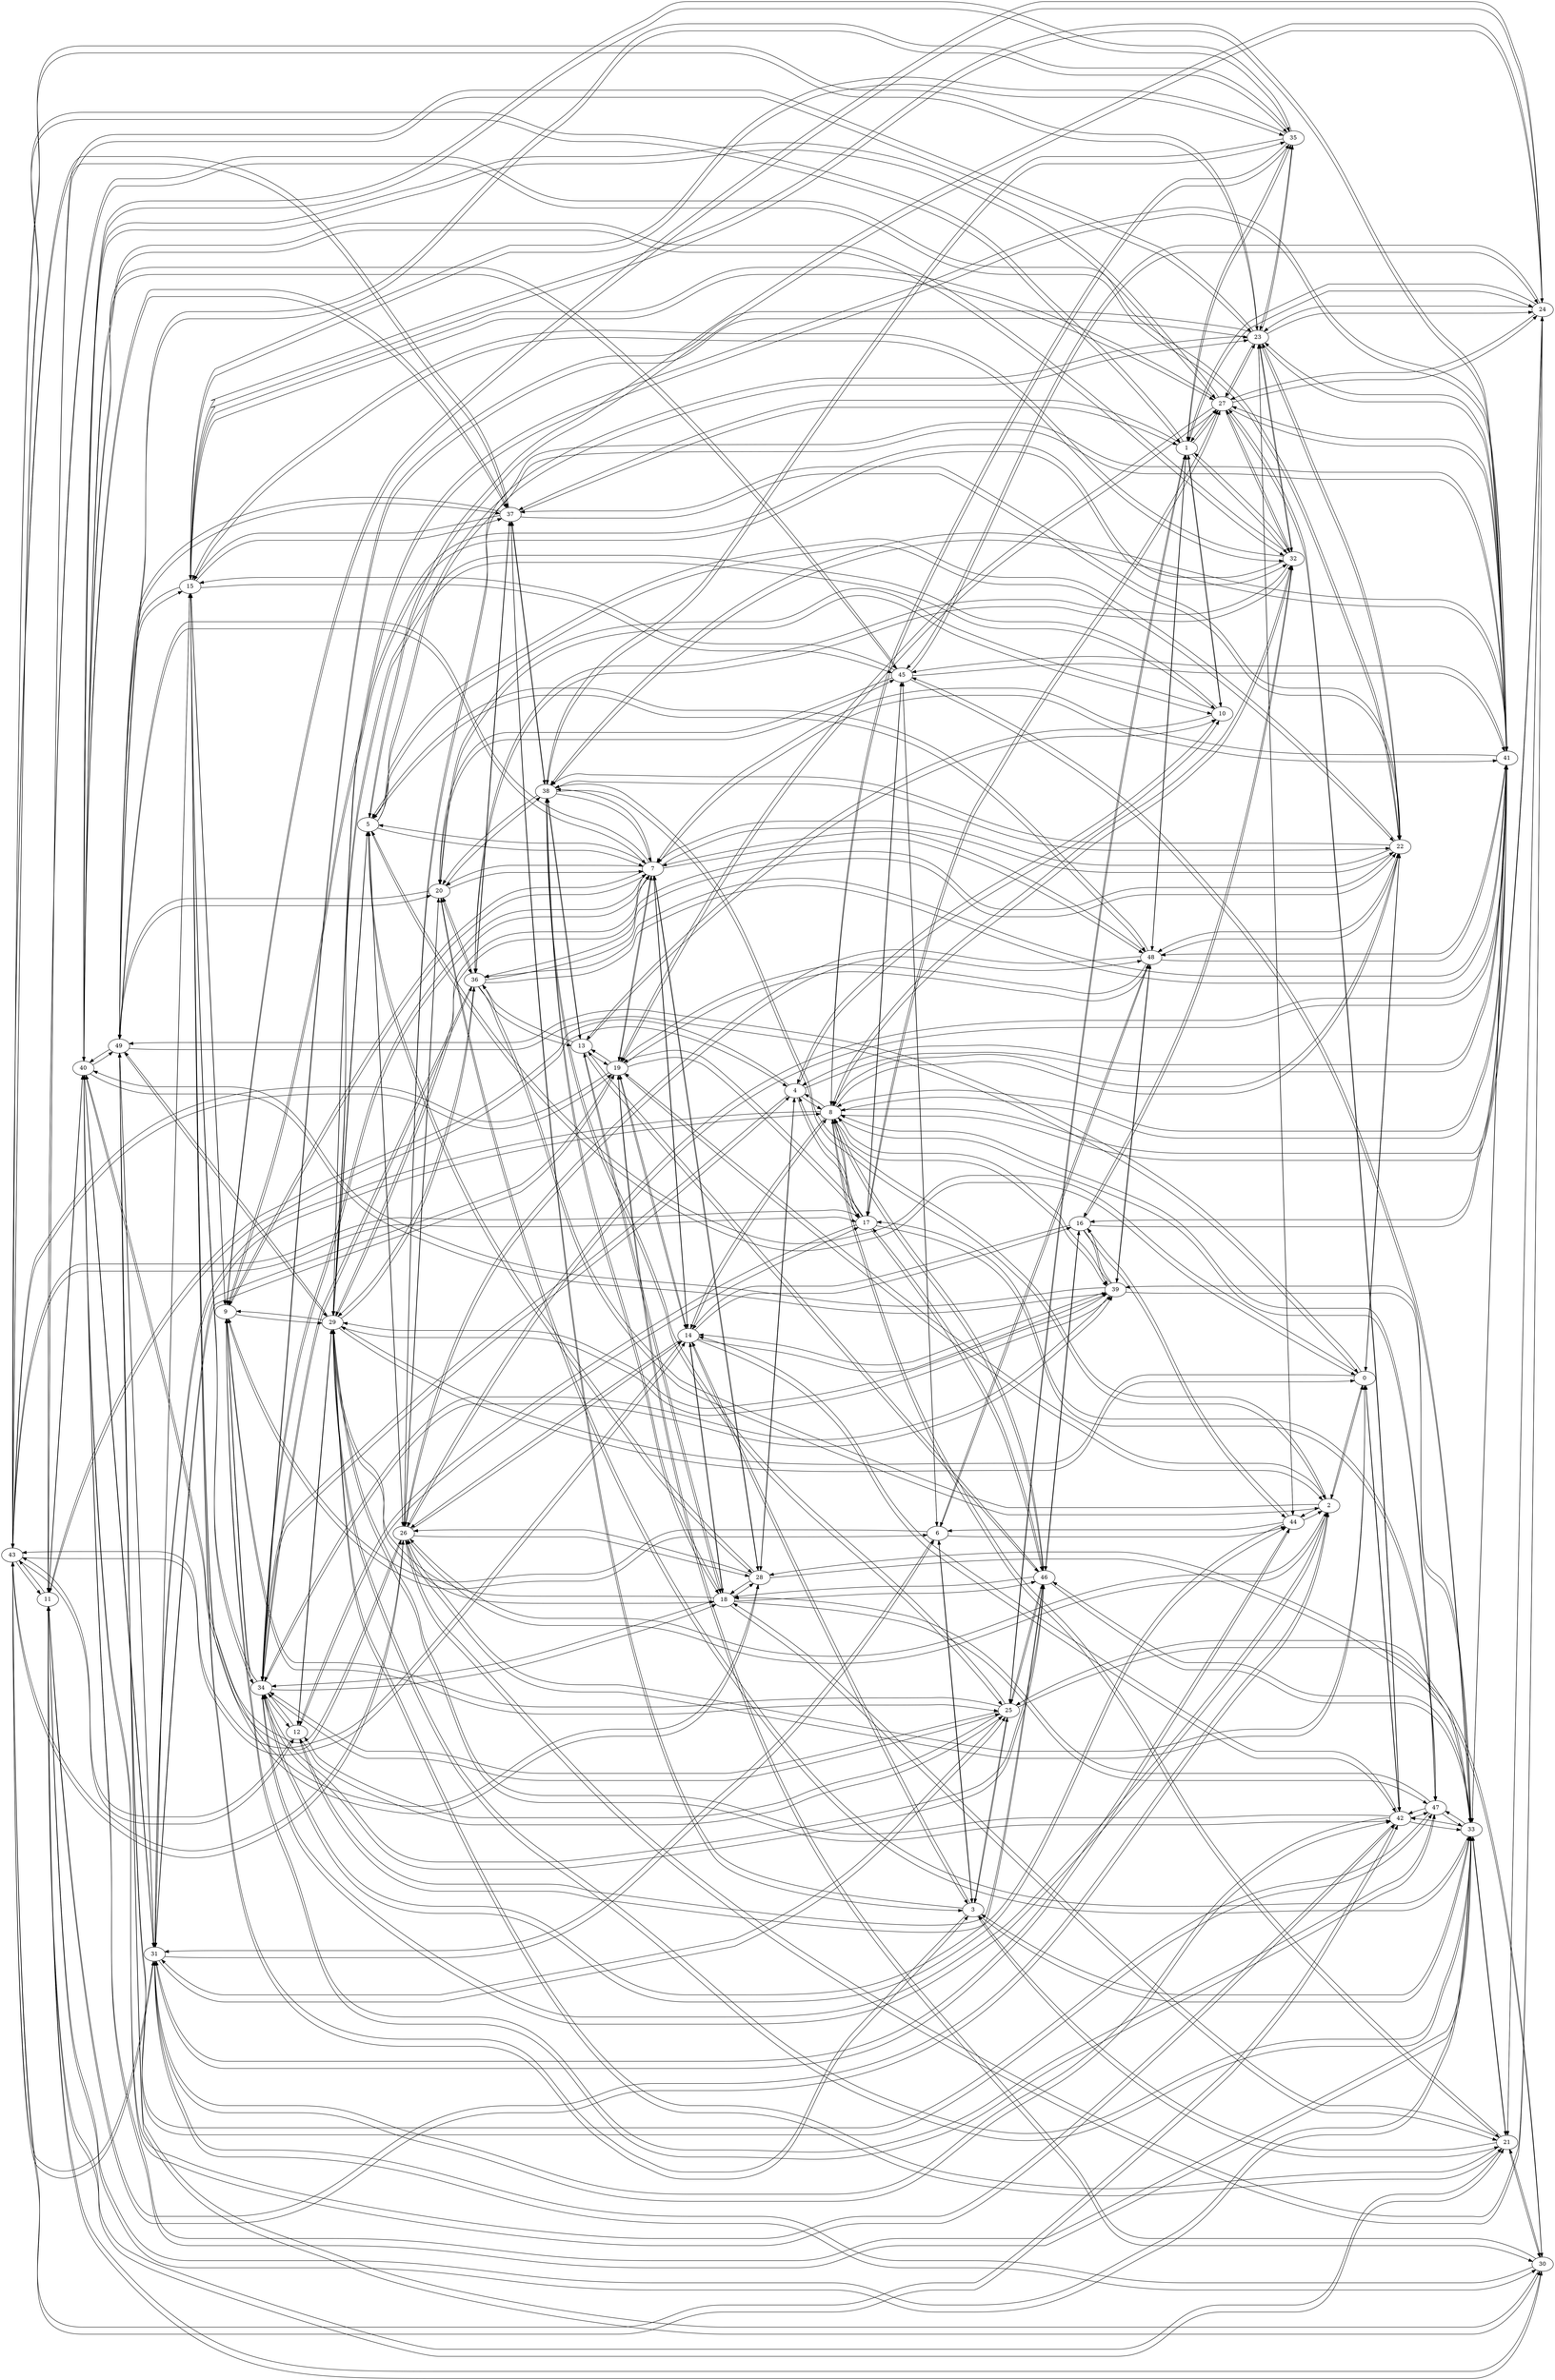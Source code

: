 digraph MyGraph {
rankdir="LR";
"43" -> "11";
"43" -> "12";
"43" -> "23";
"43" -> "1";
"43" -> "17";
"43" -> "14";
"43" -> "42";
"43" -> "19";
"43" -> "31";
"43" -> "26";
"43" -> "37";
"11" -> "43";
"11" -> "30";
"11" -> "33";
"11" -> "2";
"11" -> "23";
"11" -> "4";
"11" -> "22";
"11" -> "21";
"11" -> "40";
"12" -> "43";
"12" -> "17";
"12" -> "34";
"12" -> "25";
"12" -> "46";
"12" -> "29";
"23" -> "43";
"23" -> "11";
"23" -> "34";
"23" -> "24";
"23" -> "41";
"23" -> "22";
"23" -> "44";
"23" -> "35";
"23" -> "26";
"23" -> "32";
"23" -> "27";
"1" -> "43";
"1" -> "48";
"1" -> "32";
"1" -> "27";
"1" -> "35";
"1" -> "10";
"1" -> "25";
"1" -> "37";
"1" -> "24";
"17" -> "43";
"17" -> "8";
"17" -> "47";
"17" -> "4";
"17" -> "12";
"17" -> "27";
"17" -> "19";
"17" -> "45";
"17" -> "46";
"14" -> "43";
"14" -> "39";
"14" -> "42";
"14" -> "19";
"14" -> "8";
"14" -> "16";
"14" -> "3";
"14" -> "18";
"14" -> "26";
"14" -> "7";
"42" -> "43";
"42" -> "14";
"42" -> "31";
"42" -> "40";
"42" -> "29";
"42" -> "0";
"42" -> "27";
"42" -> "47";
"42" -> "33";
"30" -> "11";
"30" -> "19";
"30" -> "31";
"30" -> "21";
"30" -> "49";
"30" -> "25";
"33" -> "11";
"33" -> "47";
"33" -> "28";
"33" -> "21";
"33" -> "3";
"33" -> "45";
"33" -> "39";
"33" -> "29";
"33" -> "42";
"33" -> "20";
"33" -> "41";
"33" -> "40";
"33" -> "46";
"2" -> "11";
"2" -> "19";
"2" -> "44";
"2" -> "26";
"2" -> "38";
"2" -> "34";
"2" -> "0";
"2" -> "36";
"4" -> "11";
"4" -> "17";
"4" -> "28";
"4" -> "8";
"4" -> "41";
"4" -> "34";
"4" -> "10";
"22" -> "11";
"22" -> "48";
"22" -> "8";
"22" -> "5";
"22" -> "23";
"22" -> "0";
"22" -> "37";
"22" -> "7";
"22" -> "36";
"22" -> "38";
"21" -> "11";
"21" -> "30";
"21" -> "29";
"21" -> "18";
"21" -> "33";
"21" -> "8";
"21" -> "24";
"21" -> "3";
"19" -> "30";
"19" -> "2";
"19" -> "43";
"19" -> "31";
"19" -> "7";
"19" -> "27";
"19" -> "48";
"19" -> "14";
"19" -> "17";
"19" -> "13";
"31" -> "30";
"31" -> "19";
"31" -> "42";
"31" -> "8";
"31" -> "43";
"31" -> "6";
"31" -> "44";
"31" -> "40";
"31" -> "15";
"31" -> "49";
"31" -> "25";
"7" -> "19";
"7" -> "48";
"7" -> "5";
"7" -> "29";
"7" -> "34";
"7" -> "22";
"7" -> "9";
"7" -> "41";
"7" -> "20";
"7" -> "14";
"7" -> "28";
"7" -> "38";
"7" -> "49";
"27" -> "19";
"27" -> "42";
"27" -> "17";
"27" -> "24";
"27" -> "41";
"27" -> "15";
"27" -> "40";
"27" -> "1";
"27" -> "23";
"27" -> "32";
"44" -> "2";
"44" -> "6";
"44" -> "31";
"44" -> "34";
"44" -> "23";
"44" -> "16";
"26" -> "2";
"26" -> "48";
"26" -> "28";
"26" -> "5";
"26" -> "24";
"26" -> "0";
"26" -> "23";
"26" -> "43";
"26" -> "14";
"26" -> "20";
"26" -> "40";
"26" -> "41";
"38" -> "2";
"38" -> "37";
"38" -> "20";
"38" -> "7";
"38" -> "41";
"38" -> "35";
"38" -> "13";
"38" -> "18";
"38" -> "22";
"38" -> "25";
"6" -> "44";
"6" -> "48";
"6" -> "31";
"6" -> "3";
"6" -> "45";
"6" -> "9";
"48" -> "6";
"48" -> "39";
"48" -> "1";
"48" -> "19";
"48" -> "26";
"48" -> "7";
"48" -> "22";
"48" -> "5";
"48" -> "41";
"39" -> "48";
"39" -> "14";
"39" -> "34";
"39" -> "8";
"39" -> "29";
"39" -> "33";
"39" -> "40";
"39" -> "16";
"5" -> "48";
"5" -> "28";
"5" -> "29";
"5" -> "26";
"5" -> "24";
"5" -> "7";
"5" -> "22";
"5" -> "0";
"5" -> "41";
"34" -> "39";
"34" -> "18";
"34" -> "23";
"34" -> "9";
"34" -> "4";
"34" -> "2";
"34" -> "44";
"34" -> "36";
"34" -> "15";
"34" -> "12";
"34" -> "25";
"34" -> "7";
"34" -> "46";
"8" -> "39";
"8" -> "14";
"8" -> "31";
"8" -> "47";
"8" -> "46";
"8" -> "17";
"8" -> "24";
"8" -> "35";
"8" -> "22";
"8" -> "4";
"8" -> "21";
"8" -> "32";
"8" -> "41";
"16" -> "14";
"16" -> "46";
"16" -> "32";
"16" -> "39";
"16" -> "41";
"16" -> "44";
"3" -> "14";
"3" -> "37";
"3" -> "33";
"3" -> "21";
"3" -> "6";
"3" -> "25";
"3" -> "15";
"40" -> "42";
"40" -> "31";
"40" -> "26";
"40" -> "27";
"40" -> "49";
"40" -> "33";
"40" -> "11";
"40" -> "37";
"40" -> "45";
"40" -> "32";
"40" -> "39";
"40" -> "35";
"29" -> "42";
"29" -> "5";
"29" -> "21";
"29" -> "39";
"29" -> "41";
"29" -> "9";
"29" -> "10";
"29" -> "7";
"29" -> "18";
"29" -> "0";
"29" -> "33";
"29" -> "36";
"29" -> "49";
"29" -> "12";
"0" -> "42";
"0" -> "26";
"0" -> "22";
"0" -> "49";
"0" -> "5";
"0" -> "29";
"0" -> "2";
"47" -> "8";
"47" -> "17";
"47" -> "9";
"47" -> "42";
"47" -> "49";
"47" -> "33";
"47" -> "18";
"46" -> "8";
"46" -> "18";
"46" -> "13";
"46" -> "12";
"46" -> "16";
"46" -> "25";
"46" -> "33";
"46" -> "17";
"46" -> "34";
"24" -> "8";
"24" -> "5";
"24" -> "23";
"24" -> "26";
"24" -> "27";
"24" -> "9";
"24" -> "21";
"24" -> "45";
"24" -> "1";
"35" -> "8";
"35" -> "23";
"35" -> "15";
"35" -> "49";
"35" -> "38";
"35" -> "40";
"35" -> "1";
"9" -> "47";
"9" -> "29";
"9" -> "34";
"9" -> "24";
"9" -> "32";
"9" -> "7";
"9" -> "25";
"9" -> "6";
"9" -> "15";
"49" -> "47";
"49" -> "0";
"49" -> "37";
"49" -> "15";
"49" -> "40";
"49" -> "35";
"49" -> "29";
"49" -> "31";
"49" -> "7";
"49" -> "30";
"49" -> "20";
"28" -> "4";
"28" -> "5";
"28" -> "18";
"28" -> "26";
"28" -> "33";
"28" -> "7";
"28" -> "15";
"41" -> "4";
"41" -> "29";
"41" -> "23";
"41" -> "45";
"41" -> "36";
"41" -> "7";
"41" -> "15";
"41" -> "27";
"41" -> "26";
"41" -> "8";
"41" -> "38";
"41" -> "5";
"41" -> "33";
"41" -> "48";
"41" -> "16";
"18" -> "28";
"18" -> "21";
"18" -> "34";
"18" -> "46";
"18" -> "14";
"18" -> "47";
"18" -> "29";
"18" -> "38";
"18" -> "13";
"10" -> "29";
"10" -> "20";
"10" -> "13";
"10" -> "1";
"10" -> "4";
"36" -> "34";
"36" -> "37";
"36" -> "20";
"36" -> "32";
"36" -> "22";
"36" -> "41";
"36" -> "29";
"36" -> "2";
"36" -> "13";
"15" -> "34";
"15" -> "37";
"15" -> "32";
"15" -> "41";
"15" -> "27";
"15" -> "35";
"15" -> "3";
"15" -> "49";
"15" -> "31";
"15" -> "45";
"15" -> "9";
"15" -> "28";
"25" -> "34";
"25" -> "3";
"25" -> "9";
"25" -> "1";
"25" -> "12";
"25" -> "38";
"25" -> "30";
"25" -> "31";
"25" -> "46";
"20" -> "26";
"20" -> "45";
"20" -> "36";
"20" -> "33";
"20" -> "38";
"20" -> "10";
"20" -> "7";
"20" -> "49";
"37" -> "22";
"37" -> "3";
"37" -> "43";
"37" -> "15";
"37" -> "38";
"37" -> "36";
"37" -> "49";
"37" -> "40";
"37" -> "1";
"45" -> "33";
"45" -> "20";
"45" -> "6";
"45" -> "17";
"45" -> "24";
"45" -> "41";
"45" -> "15";
"45" -> "40";
"32" -> "36";
"32" -> "9";
"32" -> "1";
"32" -> "8";
"32" -> "15";
"32" -> "23";
"32" -> "27";
"32" -> "40";
"32" -> "16";
"13" -> "38";
"13" -> "10";
"13" -> "19";
"13" -> "36";
"13" -> "18";
"13" -> "46";
}